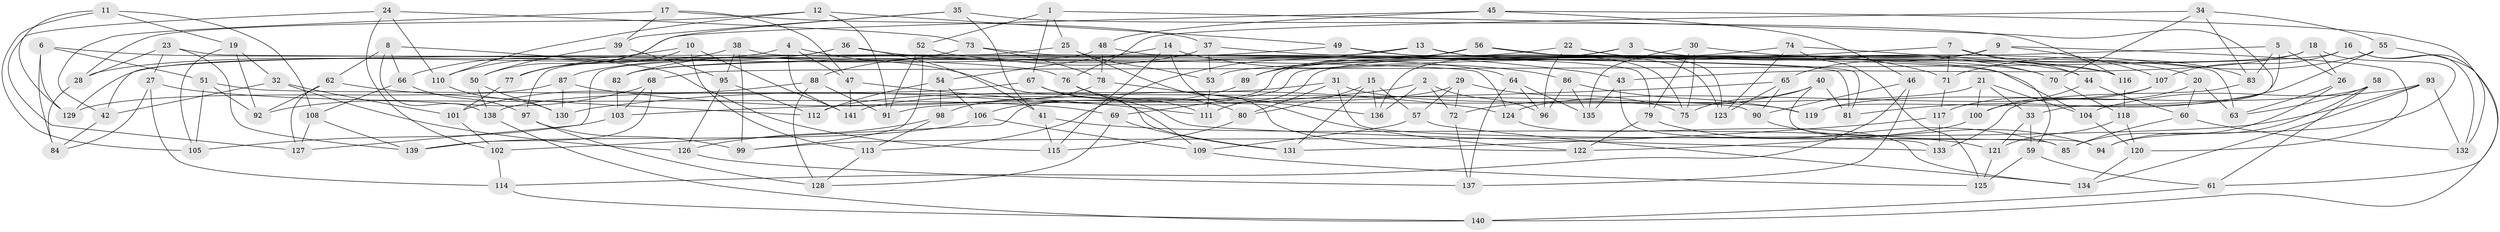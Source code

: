 // Generated by graph-tools (version 1.1) at 2025/37/03/09/25 02:37:52]
// undirected, 141 vertices, 282 edges
graph export_dot {
graph [start="1"]
  node [color=gray90,style=filled];
  1;
  2;
  3;
  4;
  5;
  6;
  7;
  8;
  9;
  10;
  11;
  12;
  13;
  14;
  15;
  16;
  17;
  18;
  19;
  20;
  21;
  22;
  23;
  24;
  25;
  26;
  27;
  28;
  29;
  30;
  31;
  32;
  33;
  34;
  35;
  36;
  37;
  38;
  39;
  40;
  41;
  42;
  43;
  44;
  45;
  46;
  47;
  48;
  49;
  50;
  51;
  52;
  53;
  54;
  55;
  56;
  57;
  58;
  59;
  60;
  61;
  62;
  63;
  64;
  65;
  66;
  67;
  68;
  69;
  70;
  71;
  72;
  73;
  74;
  75;
  76;
  77;
  78;
  79;
  80;
  81;
  82;
  83;
  84;
  85;
  86;
  87;
  88;
  89;
  90;
  91;
  92;
  93;
  94;
  95;
  96;
  97;
  98;
  99;
  100;
  101;
  102;
  103;
  104;
  105;
  106;
  107;
  108;
  109;
  110;
  111;
  112;
  113;
  114;
  115;
  116;
  117;
  118;
  119;
  120;
  121;
  122;
  123;
  124;
  125;
  126;
  127;
  128;
  129;
  130;
  131;
  132;
  133;
  134;
  135;
  136;
  137;
  138;
  139;
  140;
  141;
  1 -- 25;
  1 -- 52;
  1 -- 33;
  1 -- 67;
  2 -- 130;
  2 -- 96;
  2 -- 72;
  2 -- 136;
  3 -- 44;
  3 -- 89;
  3 -- 70;
  3 -- 136;
  4 -- 28;
  4 -- 47;
  4 -- 131;
  4 -- 141;
  5 -- 83;
  5 -- 119;
  5 -- 69;
  5 -- 26;
  6 -- 51;
  6 -- 76;
  6 -- 129;
  6 -- 84;
  7 -- 83;
  7 -- 71;
  7 -- 53;
  7 -- 44;
  8 -- 62;
  8 -- 138;
  8 -- 66;
  8 -- 115;
  9 -- 120;
  9 -- 65;
  9 -- 107;
  9 -- 102;
  10 -- 77;
  10 -- 110;
  10 -- 113;
  10 -- 141;
  11 -- 108;
  11 -- 129;
  11 -- 105;
  11 -- 19;
  12 -- 28;
  12 -- 49;
  12 -- 110;
  12 -- 91;
  13 -- 20;
  13 -- 127;
  13 -- 123;
  13 -- 113;
  14 -- 54;
  14 -- 86;
  14 -- 122;
  14 -- 115;
  15 -- 80;
  15 -- 57;
  15 -- 136;
  15 -- 131;
  16 -- 107;
  16 -- 68;
  16 -- 140;
  16 -- 132;
  17 -- 42;
  17 -- 47;
  17 -- 37;
  17 -- 39;
  18 -- 111;
  18 -- 43;
  18 -- 26;
  18 -- 94;
  19 -- 32;
  19 -- 92;
  19 -- 105;
  20 -- 100;
  20 -- 63;
  20 -- 60;
  21 -- 100;
  21 -- 91;
  21 -- 104;
  21 -- 33;
  22 -- 96;
  22 -- 70;
  22 -- 82;
  22 -- 71;
  23 -- 28;
  23 -- 124;
  23 -- 27;
  23 -- 139;
  24 -- 127;
  24 -- 110;
  24 -- 102;
  24 -- 73;
  25 -- 42;
  25 -- 53;
  25 -- 122;
  26 -- 63;
  26 -- 85;
  27 -- 69;
  27 -- 84;
  27 -- 114;
  28 -- 84;
  29 -- 57;
  29 -- 75;
  29 -- 72;
  29 -- 141;
  30 -- 116;
  30 -- 79;
  30 -- 135;
  30 -- 75;
  31 -- 112;
  31 -- 80;
  31 -- 119;
  31 -- 85;
  32 -- 126;
  32 -- 42;
  32 -- 101;
  33 -- 59;
  33 -- 121;
  34 -- 55;
  34 -- 70;
  34 -- 83;
  34 -- 76;
  35 -- 39;
  35 -- 116;
  35 -- 41;
  35 -- 77;
  36 -- 41;
  36 -- 97;
  36 -- 77;
  36 -- 43;
  37 -- 104;
  37 -- 53;
  37 -- 88;
  38 -- 95;
  38 -- 81;
  38 -- 99;
  38 -- 66;
  39 -- 95;
  39 -- 50;
  40 -- 75;
  40 -- 94;
  40 -- 72;
  40 -- 81;
  41 -- 115;
  41 -- 121;
  42 -- 84;
  43 -- 133;
  43 -- 135;
  44 -- 60;
  44 -- 100;
  45 -- 50;
  45 -- 132;
  45 -- 46;
  45 -- 48;
  46 -- 137;
  46 -- 90;
  46 -- 114;
  47 -- 111;
  47 -- 141;
  48 -- 129;
  48 -- 81;
  48 -- 78;
  49 -- 59;
  49 -- 75;
  49 -- 87;
  50 -- 130;
  50 -- 138;
  51 -- 92;
  51 -- 105;
  51 -- 90;
  52 -- 99;
  52 -- 91;
  52 -- 64;
  53 -- 111;
  54 -- 112;
  54 -- 106;
  54 -- 98;
  55 -- 71;
  55 -- 61;
  55 -- 81;
  56 -- 89;
  56 -- 63;
  56 -- 82;
  56 -- 123;
  57 -- 134;
  57 -- 109;
  58 -- 63;
  58 -- 61;
  58 -- 94;
  58 -- 119;
  59 -- 125;
  59 -- 61;
  60 -- 85;
  60 -- 132;
  61 -- 140;
  62 -- 127;
  62 -- 92;
  62 -- 112;
  64 -- 135;
  64 -- 137;
  64 -- 96;
  65 -- 90;
  65 -- 123;
  65 -- 103;
  66 -- 97;
  66 -- 108;
  67 -- 80;
  67 -- 138;
  67 -- 133;
  68 -- 92;
  68 -- 139;
  68 -- 103;
  69 -- 128;
  69 -- 131;
  70 -- 118;
  71 -- 117;
  72 -- 137;
  73 -- 82;
  73 -- 78;
  73 -- 79;
  74 -- 125;
  74 -- 89;
  74 -- 123;
  74 -- 116;
  76 -- 111;
  76 -- 109;
  77 -- 101;
  78 -- 136;
  78 -- 98;
  79 -- 85;
  79 -- 122;
  80 -- 115;
  82 -- 103;
  83 -- 133;
  86 -- 119;
  86 -- 96;
  86 -- 135;
  87 -- 129;
  87 -- 124;
  87 -- 130;
  88 -- 91;
  88 -- 101;
  88 -- 128;
  89 -- 106;
  90 -- 94;
  93 -- 104;
  93 -- 99;
  93 -- 134;
  93 -- 132;
  95 -- 126;
  95 -- 112;
  97 -- 128;
  97 -- 99;
  98 -- 126;
  98 -- 113;
  100 -- 122;
  101 -- 102;
  102 -- 114;
  103 -- 105;
  104 -- 120;
  106 -- 109;
  106 -- 139;
  107 -- 124;
  107 -- 117;
  108 -- 139;
  108 -- 127;
  109 -- 125;
  110 -- 130;
  113 -- 128;
  114 -- 140;
  116 -- 118;
  117 -- 131;
  117 -- 133;
  118 -- 120;
  118 -- 121;
  120 -- 134;
  121 -- 125;
  124 -- 134;
  126 -- 137;
  138 -- 140;
}
